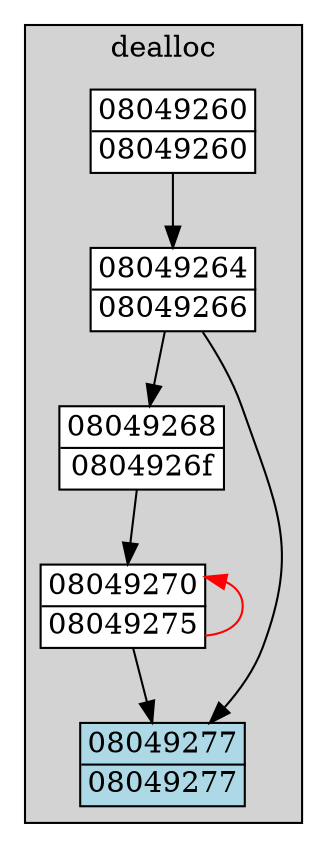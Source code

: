 digraph G {
node[fillcolor=white style="filled,solid" shape=none margin=0];
"08049264" -> "08049268";
"08049264" -> "08049277";
"08049260" -> "08049264";
"08049270" -> "08049270" [dir=back color=red];
"08049270" -> "08049277";
"08049268" -> "08049270";
subgraph "cluster_dealloc" {
  style="filled,solid";
  color=black;
  fillcolor=lightgrey;
  label="dealloc";"08049277" [label=<<TABLE BORDER="1" CELLBORDER="0" CELLSPACING="0"><TR><TD>08049277</TD></TR><HR/><TR><TD>08049277</TD></TR></TABLE>> fillcolor=lightblue];
  "08049270" [label=<<TABLE BORDER="1" CELLBORDER="0" CELLSPACING="0"><TR><TD>08049270</TD></TR><HR/><TR><TD>08049275</TD></TR></TABLE>>];
  "08049268" [label=<<TABLE BORDER="1" CELLBORDER="0" CELLSPACING="0"><TR><TD>08049268</TD></TR><HR/><TR><TD>0804926f</TD></TR></TABLE>>];
  "08049264" [label=<<TABLE BORDER="1" CELLBORDER="0" CELLSPACING="0"><TR><TD>08049264</TD></TR><HR/><TR><TD>08049266</TD></TR></TABLE>>];
  "08049260" [label=<<TABLE BORDER="1" CELLBORDER="0" CELLSPACING="0"><TR><TD>08049260</TD></TR><HR/><TR><TD>08049260</TD></TR></TABLE>>];
  }

}